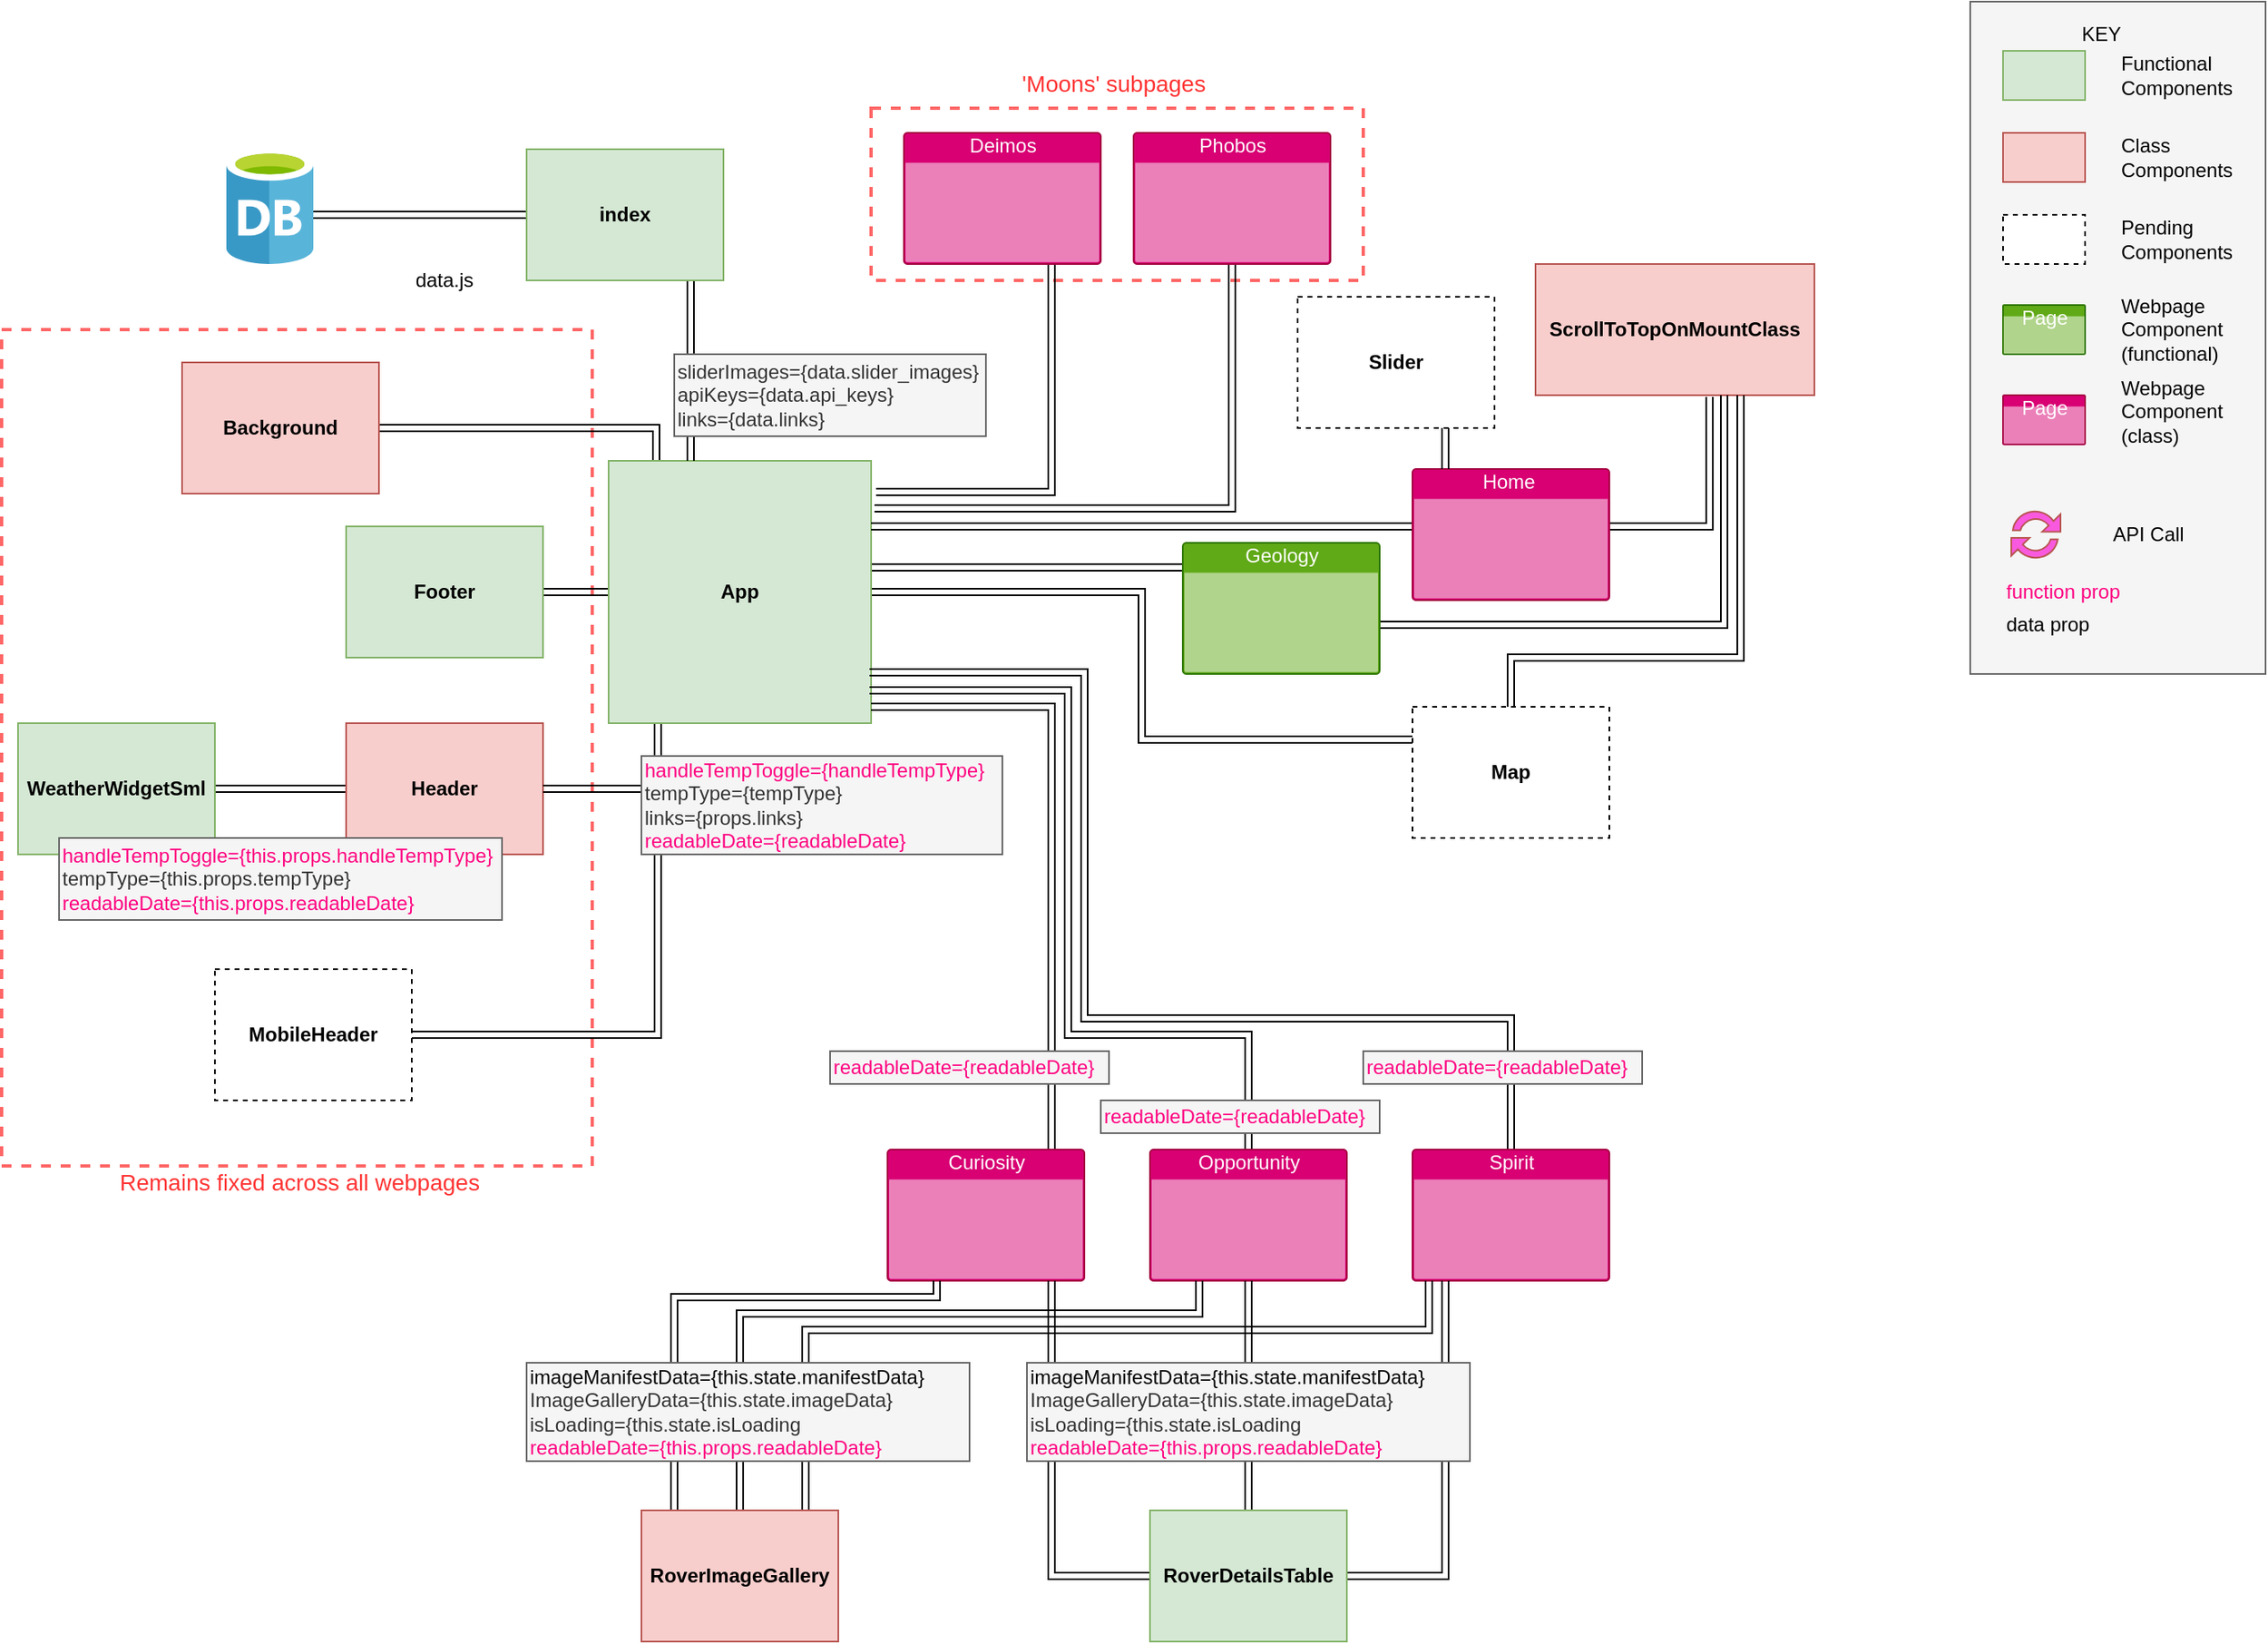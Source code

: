 <mxfile version="12.1.9" type="github" pages="1">
  <diagram id="6N9Lc9pMWOgSixIRD2WJ" name="Page-1">
    <mxGraphModel dx="1426" dy="794" grid="1" gridSize="10" guides="1" tooltips="1" connect="1" arrows="1" fold="1" page="1" pageScale="1" pageWidth="1654" pageHeight="1169" math="0" shadow="0">
      <root>
        <mxCell id="0"/>
        <mxCell id="1" parent="0"/>
        <mxCell id="VP3WnVtuw5z_MA5Xlhoa-96" value="" style="rounded=0;whiteSpace=wrap;html=1;fillColor=none;align=left;dashed=1;strokeColor=#FF6666;strokeWidth=2;" vertex="1" parent="1">
          <mxGeometry x="220" y="240" width="360" height="510" as="geometry"/>
        </mxCell>
        <mxCell id="VP3WnVtuw5z_MA5Xlhoa-98" value="" style="rounded=0;whiteSpace=wrap;html=1;fillColor=none;align=left;dashed=1;strokeColor=#FF6666;strokeWidth=2;" vertex="1" parent="1">
          <mxGeometry x="750" y="105" width="300" height="105" as="geometry"/>
        </mxCell>
        <mxCell id="VP3WnVtuw5z_MA5Xlhoa-38" value="" style="edgeStyle=orthogonalEdgeStyle;rounded=0;orthogonalLoop=1;jettySize=auto;html=1;entryX=1;entryY=0.5;entryDx=0;entryDy=0;shape=link;" edge="1" parent="1" source="VP3WnVtuw5z_MA5Xlhoa-14" target="VP3WnVtuw5z_MA5Xlhoa-53">
          <mxGeometry relative="1" as="geometry">
            <mxPoint x="670" y="560" as="targetPoint"/>
            <Array as="points">
              <mxPoint x="620" y="670"/>
            </Array>
          </mxGeometry>
        </mxCell>
        <mxCell id="VP3WnVtuw5z_MA5Xlhoa-42" value="" style="edgeStyle=orthogonalEdgeStyle;rounded=0;orthogonalLoop=1;jettySize=auto;html=1;entryX=1;entryY=0.5;entryDx=0;entryDy=0;shape=link;width=4;" edge="1" parent="1" source="VP3WnVtuw5z_MA5Xlhoa-14" target="VP3WnVtuw5z_MA5Xlhoa-15">
          <mxGeometry relative="1" as="geometry">
            <mxPoint x="830" y="400" as="targetPoint"/>
            <Array as="points">
              <mxPoint x="619" y="300"/>
            </Array>
          </mxGeometry>
        </mxCell>
        <mxCell id="VP3WnVtuw5z_MA5Xlhoa-60" value="" style="edgeStyle=orthogonalEdgeStyle;rounded=0;orthogonalLoop=1;jettySize=auto;html=1;strokeColor=#000000;fontColor=#3333FF;shape=link;" edge="1" parent="1" source="VP3WnVtuw5z_MA5Xlhoa-14" target="VP3WnVtuw5z_MA5Xlhoa-16">
          <mxGeometry relative="1" as="geometry"/>
        </mxCell>
        <mxCell id="VP3WnVtuw5z_MA5Xlhoa-70" value="" style="edgeStyle=orthogonalEdgeStyle;rounded=0;orthogonalLoop=1;jettySize=auto;html=1;strokeColor=#000000;fontColor=#3333FF;shape=link;" edge="1" parent="1" target="VP3WnVtuw5z_MA5Xlhoa-68">
          <mxGeometry relative="1" as="geometry">
            <mxPoint x="750" y="385" as="sourcePoint"/>
            <mxPoint x="830" y="385" as="targetPoint"/>
            <Array as="points">
              <mxPoint x="900" y="385"/>
              <mxPoint x="900" y="385"/>
            </Array>
          </mxGeometry>
        </mxCell>
        <mxCell id="VP3WnVtuw5z_MA5Xlhoa-75" value="" style="edgeStyle=orthogonalEdgeStyle;rounded=0;orthogonalLoop=1;jettySize=auto;html=1;strokeColor=#000000;fontColor=#3333FF;entryX=0;entryY=0.25;entryDx=0;entryDy=0;shape=link;" edge="1" parent="1" source="VP3WnVtuw5z_MA5Xlhoa-14" target="VP3WnVtuw5z_MA5Xlhoa-73">
          <mxGeometry relative="1" as="geometry">
            <mxPoint x="830" y="400" as="targetPoint"/>
          </mxGeometry>
        </mxCell>
        <mxCell id="VP3WnVtuw5z_MA5Xlhoa-14" value="&lt;span&gt;App&lt;/span&gt;" style="whiteSpace=wrap;html=1;aspect=fixed;strokeColor=#82b366;fillColor=#d5e8d4;align=center;fontStyle=1" vertex="1" parent="1">
          <mxGeometry x="590" y="320" width="160" height="160" as="geometry"/>
        </mxCell>
        <mxCell id="VP3WnVtuw5z_MA5Xlhoa-15" value="Background&lt;span style=&quot;font-family: &amp;#34;helvetica&amp;#34; , &amp;#34;arial&amp;#34; , sans-serif ; font-size: 0px ; white-space: nowrap&quot;&gt;%3CmxGraphModel%3E%3Croot%3E%3CmxCell%20id%3D%220%22%2F%3E%3CmxCell%20id%3D%221%22%20parent%3D%220%22%2F%3E%3CmxCell%20id%3D%222%22%20value%3D%22Functional%20Components%22%20style%3D%22text%3Bhtml%3D1%3BstrokeColor%3Dnone%3BfillColor%3Dnone%3Balign%3Dleft%3BverticalAlign%3Dmiddle%3BwhiteSpace%3Dwrap%3Brounded%3D0%3Bdashed%3D1%3B%22%20vertex%3D%221%22%20parent%3D%221%22%3E%3CmxGeometry%20x%3D%221530%22%20y%3D%22225%22%20width%3D%2270%22%20height%3D%2220%22%20as%3D%22geometry%22%2F%3E%3C%2FmxCell%3E%3C%2Froot%3E%3C%2FmxGraphModel%3E&lt;/span&gt;" style="rounded=0;whiteSpace=wrap;html=1;strokeColor=#b85450;fillColor=#f8cecc;align=center;fontStyle=1" vertex="1" parent="1">
          <mxGeometry x="330" y="260" width="120" height="80" as="geometry"/>
        </mxCell>
        <mxCell id="VP3WnVtuw5z_MA5Xlhoa-16" value="Footer" style="rounded=0;whiteSpace=wrap;html=1;strokeColor=#82b366;fillColor=#d5e8d4;align=center;fontStyle=1" vertex="1" parent="1">
          <mxGeometry x="430" y="360" width="120" height="80" as="geometry"/>
        </mxCell>
        <mxCell id="VP3WnVtuw5z_MA5Xlhoa-39" value="" style="edgeStyle=orthogonalEdgeStyle;rounded=0;orthogonalLoop=1;jettySize=auto;html=1;shape=link;" edge="1" parent="1" source="VP3WnVtuw5z_MA5Xlhoa-17" target="VP3WnVtuw5z_MA5Xlhoa-18">
          <mxGeometry relative="1" as="geometry"/>
        </mxCell>
        <mxCell id="VP3WnVtuw5z_MA5Xlhoa-17" value="Header" style="rounded=0;whiteSpace=wrap;html=1;strokeColor=#b85450;fillColor=#f8cecc;align=center;fontStyle=1" vertex="1" parent="1">
          <mxGeometry x="430" y="480" width="120" height="80" as="geometry"/>
        </mxCell>
        <mxCell id="VP3WnVtuw5z_MA5Xlhoa-18" value="WeatherWidgetSml" style="rounded=0;whiteSpace=wrap;html=1;strokeColor=#82b366;fillColor=#d5e8d4;align=center;fontStyle=1" vertex="1" parent="1">
          <mxGeometry x="230" y="480" width="120" height="80" as="geometry"/>
        </mxCell>
        <mxCell id="VP3WnVtuw5z_MA5Xlhoa-26" value="" style="aspect=fixed;html=1;points=[];align=center;image;fontSize=12;image=img/lib/mscae/Database_General.svg;strokeColor=#D642B8;fillColor=#F859DE;" vertex="1" parent="1">
          <mxGeometry x="357" y="130" width="53" height="70" as="geometry"/>
        </mxCell>
        <mxCell id="VP3WnVtuw5z_MA5Xlhoa-32" value="" style="edgeStyle=orthogonalEdgeStyle;rounded=0;orthogonalLoop=1;jettySize=auto;html=1;shape=link;entryX=0.25;entryY=0;entryDx=0;entryDy=0;" edge="1" parent="1">
          <mxGeometry relative="1" as="geometry">
            <mxPoint x="640" y="210" as="sourcePoint"/>
            <mxPoint x="640" y="320" as="targetPoint"/>
            <Array as="points">
              <mxPoint x="640" y="240"/>
              <mxPoint x="640" y="240"/>
            </Array>
          </mxGeometry>
        </mxCell>
        <mxCell id="VP3WnVtuw5z_MA5Xlhoa-129" value="" style="edgeStyle=orthogonalEdgeStyle;shape=link;rounded=0;orthogonalLoop=1;jettySize=auto;html=1;strokeColor=#000000;fontSize=14;fontColor=#FF3333;" edge="1" parent="1" source="VP3WnVtuw5z_MA5Xlhoa-28">
          <mxGeometry relative="1" as="geometry">
            <mxPoint x="410" y="170" as="targetPoint"/>
          </mxGeometry>
        </mxCell>
        <mxCell id="VP3WnVtuw5z_MA5Xlhoa-28" value="index" style="rounded=0;whiteSpace=wrap;html=1;strokeColor=#82b366;fillColor=#d5e8d4;align=center;fontStyle=1" vertex="1" parent="1">
          <mxGeometry x="540" y="130" width="120" height="80" as="geometry"/>
        </mxCell>
        <mxCell id="VP3WnVtuw5z_MA5Xlhoa-33" value="data.js" style="text;html=1;strokeColor=none;fillColor=none;align=center;verticalAlign=middle;whiteSpace=wrap;rounded=0;" vertex="1" parent="1">
          <mxGeometry x="460" y="200" width="60" height="20" as="geometry"/>
        </mxCell>
        <mxCell id="VP3WnVtuw5z_MA5Xlhoa-36" value="sliderImages={data.slider_images}&lt;br&gt;apiKeys={data.api_keys}&lt;br&gt;links={data.links}" style="text;html=1;strokeColor=#666666;fillColor=#f5f5f5;align=left;verticalAlign=middle;whiteSpace=wrap;rounded=0;fontColor=#333333;" vertex="1" parent="1">
          <mxGeometry x="630" y="255" width="190" height="50" as="geometry"/>
        </mxCell>
        <mxCell id="VP3WnVtuw5z_MA5Xlhoa-47" value="&lt;font color=&quot;#ff0080&quot;&gt;handleTempToggle={this.props.handleTempType}&lt;/font&gt;&lt;br&gt;tempType={this.props.tempType}&lt;br&gt;&lt;font color=&quot;#ff0080&quot;&gt;readableDate={this.props.readableDate}&lt;/font&gt;" style="text;html=1;strokeColor=#666666;fillColor=#f5f5f5;align=left;verticalAlign=middle;whiteSpace=wrap;rounded=0;fontColor=#333333;" vertex="1" parent="1">
          <mxGeometry x="255" y="550" width="270" height="50" as="geometry"/>
        </mxCell>
        <mxCell id="VP3WnVtuw5z_MA5Xlhoa-53" value="&lt;b&gt;MobileHeader&lt;/b&gt;" style="rounded=0;whiteSpace=wrap;html=1;dashed=1;" vertex="1" parent="1">
          <mxGeometry x="350" y="630" width="120" height="80" as="geometry"/>
        </mxCell>
        <mxCell id="VP3WnVtuw5z_MA5Xlhoa-58" value="" style="endArrow=classic;html=1;strokeColor=#000000;fontColor=#3333FF;entryX=1;entryY=0.5;entryDx=0;entryDy=0;shape=link;" edge="1" parent="1" target="VP3WnVtuw5z_MA5Xlhoa-17">
          <mxGeometry width="50" height="50" relative="1" as="geometry">
            <mxPoint x="620" y="520" as="sourcePoint"/>
            <mxPoint x="280" y="670" as="targetPoint"/>
          </mxGeometry>
        </mxCell>
        <mxCell id="VP3WnVtuw5z_MA5Xlhoa-59" value="ScrollToTopOnMountClass" style="rounded=0;whiteSpace=wrap;html=1;strokeColor=#b85450;fillColor=#f8cecc;align=center;fontStyle=1" vertex="1" parent="1">
          <mxGeometry x="1155" y="200" width="170" height="80" as="geometry"/>
        </mxCell>
        <mxCell id="VP3WnVtuw5z_MA5Xlhoa-62" value="" style="edgeStyle=orthogonalEdgeStyle;rounded=0;orthogonalLoop=1;jettySize=auto;html=1;strokeColor=#000000;fontColor=#3333FF;entryX=0.624;entryY=1.013;entryDx=0;entryDy=0;entryPerimeter=0;shape=link;" edge="1" parent="1" source="VP3WnVtuw5z_MA5Xlhoa-61" target="VP3WnVtuw5z_MA5Xlhoa-59">
          <mxGeometry relative="1" as="geometry">
            <mxPoint x="1140" y="323" as="targetPoint"/>
            <Array as="points">
              <mxPoint x="1261" y="360"/>
            </Array>
          </mxGeometry>
        </mxCell>
        <mxCell id="VP3WnVtuw5z_MA5Xlhoa-78" value="" style="edgeStyle=orthogonalEdgeStyle;shape=link;rounded=0;orthogonalLoop=1;jettySize=auto;html=1;strokeColor=#000000;fontColor=#3333FF;" edge="1" parent="1" source="VP3WnVtuw5z_MA5Xlhoa-61">
          <mxGeometry relative="1" as="geometry">
            <mxPoint x="750" y="360" as="targetPoint"/>
            <Array as="points">
              <mxPoint x="750" y="360"/>
            </Array>
          </mxGeometry>
        </mxCell>
        <mxCell id="VP3WnVtuw5z_MA5Xlhoa-61" value="Home&amp;nbsp;" style="html=1;strokeColor=#A50040;fillColor=#d80073;labelPosition=center;verticalLabelPosition=middle;verticalAlign=top;align=center;fontSize=12;outlineConnect=0;spacingTop=-6;shape=mxgraph.sitemap.page;fontColor=#ffffff;" vertex="1" parent="1">
          <mxGeometry x="1080" y="325" width="120" height="80" as="geometry"/>
        </mxCell>
        <mxCell id="VP3WnVtuw5z_MA5Xlhoa-76" value="" style="edgeStyle=orthogonalEdgeStyle;rounded=0;orthogonalLoop=1;jettySize=auto;html=1;strokeColor=#000000;fontColor=#3333FF;shape=link;" edge="1" parent="1" source="VP3WnVtuw5z_MA5Xlhoa-68" target="VP3WnVtuw5z_MA5Xlhoa-59">
          <mxGeometry relative="1" as="geometry">
            <mxPoint x="1200" y="270" as="targetPoint"/>
            <Array as="points">
              <mxPoint x="1270" y="420"/>
            </Array>
          </mxGeometry>
        </mxCell>
        <mxCell id="VP3WnVtuw5z_MA5Xlhoa-68" value="Geology" style="html=1;strokeColor=#2D7600;fillColor=#60a917;labelPosition=center;verticalLabelPosition=middle;verticalAlign=top;align=center;fontSize=12;outlineConnect=0;spacingTop=-6;shape=mxgraph.sitemap.page;fontColor=#ffffff;" vertex="1" parent="1">
          <mxGeometry x="940" y="370" width="120" height="80" as="geometry"/>
        </mxCell>
        <mxCell id="VP3WnVtuw5z_MA5Xlhoa-82" value="" style="edgeStyle=orthogonalEdgeStyle;shape=link;rounded=0;orthogonalLoop=1;jettySize=auto;html=1;strokeColor=#000000;fontColor=#3333FF;" edge="1" parent="1" source="VP3WnVtuw5z_MA5Xlhoa-73" target="VP3WnVtuw5z_MA5Xlhoa-59">
          <mxGeometry relative="1" as="geometry">
            <mxPoint x="1280" y="470" as="targetPoint"/>
            <Array as="points">
              <mxPoint x="1140" y="440"/>
              <mxPoint x="1280" y="440"/>
            </Array>
          </mxGeometry>
        </mxCell>
        <mxCell id="VP3WnVtuw5z_MA5Xlhoa-73" value="&lt;b&gt;Map&lt;/b&gt;" style="rounded=0;whiteSpace=wrap;html=1;dashed=1;" vertex="1" parent="1">
          <mxGeometry x="1080" y="470" width="120" height="80" as="geometry"/>
        </mxCell>
        <mxCell id="VP3WnVtuw5z_MA5Xlhoa-83" value="" style="group;fillColor=#60a917;strokeColor=#2D7600;fontColor=#ffffff;" vertex="1" connectable="0" parent="1">
          <mxGeometry x="1420" y="40" width="180" height="410" as="geometry"/>
        </mxCell>
        <mxCell id="VP3WnVtuw5z_MA5Xlhoa-1" value="" style="rounded=0;whiteSpace=wrap;html=1;fillColor=#f5f5f5;strokeColor=#666666;fontColor=#333333;" vertex="1" parent="VP3WnVtuw5z_MA5Xlhoa-83">
          <mxGeometry width="180" height="410" as="geometry"/>
        </mxCell>
        <mxCell id="VP3WnVtuw5z_MA5Xlhoa-2" value="" style="rounded=0;whiteSpace=wrap;html=1;fillColor=#d5e8d4;strokeColor=#82b366;" vertex="1" parent="VP3WnVtuw5z_MA5Xlhoa-83">
          <mxGeometry x="20" y="30" width="50" height="30" as="geometry"/>
        </mxCell>
        <mxCell id="VP3WnVtuw5z_MA5Xlhoa-3" value="" style="rounded=0;whiteSpace=wrap;html=1;fillColor=#f8cecc;strokeColor=#b85450;" vertex="1" parent="VP3WnVtuw5z_MA5Xlhoa-83">
          <mxGeometry x="20" y="80" width="50" height="30" as="geometry"/>
        </mxCell>
        <mxCell id="VP3WnVtuw5z_MA5Xlhoa-4" value="" style="rounded=0;whiteSpace=wrap;html=1;dashed=1;" vertex="1" parent="VP3WnVtuw5z_MA5Xlhoa-83">
          <mxGeometry x="20" y="130" width="50" height="30" as="geometry"/>
        </mxCell>
        <mxCell id="VP3WnVtuw5z_MA5Xlhoa-5" value="Page" style="html=1;labelPosition=center;verticalLabelPosition=middle;verticalAlign=top;align=center;fontSize=12;outlineConnect=0;spacingTop=-6;shape=mxgraph.sitemap.page;fillColor=#60a917;strokeColor=#2D7600;fontColor=#ffffff;" vertex="1" parent="VP3WnVtuw5z_MA5Xlhoa-83">
          <mxGeometry x="20" y="185" width="50" height="30" as="geometry"/>
        </mxCell>
        <mxCell id="VP3WnVtuw5z_MA5Xlhoa-6" value="" style="pointerEvents=1;shadow=0;dashed=0;html=1;strokeColor=#b85450;labelPosition=center;verticalLabelPosition=bottom;verticalAlign=top;align=center;fillColor=#F859DE;shape=mxgraph.mscae.intune.update" vertex="1" parent="VP3WnVtuw5z_MA5Xlhoa-83">
          <mxGeometry x="25" y="310" width="30" height="30" as="geometry"/>
        </mxCell>
        <mxCell id="VP3WnVtuw5z_MA5Xlhoa-7" value="KEY" style="text;html=1;strokeColor=none;fillColor=none;align=center;verticalAlign=middle;whiteSpace=wrap;rounded=0;dashed=1;" vertex="1" parent="VP3WnVtuw5z_MA5Xlhoa-83">
          <mxGeometry x="60" y="10" width="40" height="20" as="geometry"/>
        </mxCell>
        <mxCell id="VP3WnVtuw5z_MA5Xlhoa-8" value="Functional Components" style="text;html=1;strokeColor=none;fillColor=none;align=left;verticalAlign=middle;whiteSpace=wrap;rounded=0;dashed=1;" vertex="1" parent="VP3WnVtuw5z_MA5Xlhoa-83">
          <mxGeometry x="90" y="35" width="70" height="20" as="geometry"/>
        </mxCell>
        <mxCell id="VP3WnVtuw5z_MA5Xlhoa-9" value="Class Components" style="text;html=1;strokeColor=none;fillColor=none;align=left;verticalAlign=middle;whiteSpace=wrap;rounded=0;dashed=1;" vertex="1" parent="VP3WnVtuw5z_MA5Xlhoa-83">
          <mxGeometry x="90" y="85" width="70" height="20" as="geometry"/>
        </mxCell>
        <mxCell id="VP3WnVtuw5z_MA5Xlhoa-10" value="Pending Components" style="text;html=1;strokeColor=none;fillColor=none;align=left;verticalAlign=middle;whiteSpace=wrap;rounded=0;dashed=1;" vertex="1" parent="VP3WnVtuw5z_MA5Xlhoa-83">
          <mxGeometry x="90" y="135" width="70" height="20" as="geometry"/>
        </mxCell>
        <mxCell id="VP3WnVtuw5z_MA5Xlhoa-11" value="Webpage Component (functional)" style="text;html=1;strokeColor=none;fillColor=none;align=left;verticalAlign=middle;whiteSpace=wrap;rounded=0;dashed=1;" vertex="1" parent="VP3WnVtuw5z_MA5Xlhoa-83">
          <mxGeometry x="90" y="190" width="70" height="20" as="geometry"/>
        </mxCell>
        <mxCell id="VP3WnVtuw5z_MA5Xlhoa-12" value="API Call" style="text;html=1;strokeColor=none;fillColor=none;align=left;verticalAlign=middle;whiteSpace=wrap;rounded=0;dashed=1;" vertex="1" parent="VP3WnVtuw5z_MA5Xlhoa-83">
          <mxGeometry x="85" y="315" width="70" height="20" as="geometry"/>
        </mxCell>
        <mxCell id="VP3WnVtuw5z_MA5Xlhoa-45" value="function prop" style="text;html=1;strokeColor=none;fillColor=none;align=left;verticalAlign=middle;whiteSpace=wrap;rounded=0;fontColor=#FF0080;" vertex="1" parent="VP3WnVtuw5z_MA5Xlhoa-83">
          <mxGeometry x="20" y="350" width="110" height="20" as="geometry"/>
        </mxCell>
        <mxCell id="VP3WnVtuw5z_MA5Xlhoa-46" value="data prop" style="text;html=1;strokeColor=none;fillColor=none;align=left;verticalAlign=middle;whiteSpace=wrap;rounded=0;fontColor=#000000;" vertex="1" parent="VP3WnVtuw5z_MA5Xlhoa-83">
          <mxGeometry x="20" y="370" width="110" height="20" as="geometry"/>
        </mxCell>
        <mxCell id="VP3WnVtuw5z_MA5Xlhoa-71" value="Page" style="html=1;labelPosition=center;verticalLabelPosition=middle;verticalAlign=top;align=center;fontSize=12;outlineConnect=0;spacingTop=-6;shape=mxgraph.sitemap.page;fillColor=#d80073;strokeColor=#A50040;fontColor=#ffffff;" vertex="1" parent="VP3WnVtuw5z_MA5Xlhoa-83">
          <mxGeometry x="20" y="240" width="50" height="30" as="geometry"/>
        </mxCell>
        <mxCell id="VP3WnVtuw5z_MA5Xlhoa-72" value="Webpage Component (class)" style="text;html=1;strokeColor=none;fillColor=none;align=left;verticalAlign=middle;whiteSpace=wrap;rounded=0;dashed=1;" vertex="1" parent="VP3WnVtuw5z_MA5Xlhoa-83">
          <mxGeometry x="90" y="240" width="70" height="20" as="geometry"/>
        </mxCell>
        <mxCell id="VP3WnVtuw5z_MA5Xlhoa-89" value="" style="edgeStyle=orthogonalEdgeStyle;shape=link;rounded=0;orthogonalLoop=1;jettySize=auto;html=1;strokeColor=#000000;fontColor=#3333FF;entryX=1.013;entryY=0.181;entryDx=0;entryDy=0;entryPerimeter=0;" edge="1" parent="1" source="VP3WnVtuw5z_MA5Xlhoa-85" target="VP3WnVtuw5z_MA5Xlhoa-14">
          <mxGeometry relative="1" as="geometry">
            <mxPoint x="970" y="280" as="targetPoint"/>
            <Array as="points">
              <mxPoint x="970" y="349"/>
            </Array>
          </mxGeometry>
        </mxCell>
        <mxCell id="VP3WnVtuw5z_MA5Xlhoa-85" value="Phobos" style="html=1;strokeColor=#A50040;fillColor=#d80073;labelPosition=center;verticalLabelPosition=middle;verticalAlign=top;align=center;fontSize=12;outlineConnect=0;spacingTop=-6;shape=mxgraph.sitemap.page;fontColor=#ffffff;" vertex="1" parent="1">
          <mxGeometry x="910" y="120" width="120" height="80" as="geometry"/>
        </mxCell>
        <mxCell id="VP3WnVtuw5z_MA5Xlhoa-92" value="" style="edgeStyle=orthogonalEdgeStyle;shape=link;rounded=0;orthogonalLoop=1;jettySize=auto;html=1;strokeColor=#000000;fontColor=#3333FF;entryX=1.019;entryY=0.119;entryDx=0;entryDy=0;entryPerimeter=0;" edge="1" parent="1" source="VP3WnVtuw5z_MA5Xlhoa-86" target="VP3WnVtuw5z_MA5Xlhoa-14">
          <mxGeometry relative="1" as="geometry">
            <mxPoint x="820" y="40" as="targetPoint"/>
            <Array as="points">
              <mxPoint x="860" y="339"/>
            </Array>
          </mxGeometry>
        </mxCell>
        <mxCell id="VP3WnVtuw5z_MA5Xlhoa-86" value="Deimos" style="html=1;strokeColor=#A50040;fillColor=#d80073;labelPosition=center;verticalLabelPosition=middle;verticalAlign=top;align=center;fontSize=12;outlineConnect=0;spacingTop=-6;shape=mxgraph.sitemap.page;fontColor=#ffffff;" vertex="1" parent="1">
          <mxGeometry x="770" y="120" width="120" height="80" as="geometry"/>
        </mxCell>
        <mxCell id="VP3WnVtuw5z_MA5Xlhoa-63" value="&lt;b&gt;Slider&lt;/b&gt;" style="rounded=0;whiteSpace=wrap;html=1;dashed=1;" vertex="1" parent="1">
          <mxGeometry x="1010" y="220" width="120" height="80" as="geometry"/>
        </mxCell>
        <mxCell id="VP3WnVtuw5z_MA5Xlhoa-87" value="" style="edgeStyle=orthogonalEdgeStyle;rounded=0;orthogonalLoop=1;jettySize=auto;html=1;strokeColor=#000000;fontColor=#3333FF;shape=link;" edge="1" parent="1" source="VP3WnVtuw5z_MA5Xlhoa-61" target="VP3WnVtuw5z_MA5Xlhoa-63">
          <mxGeometry relative="1" as="geometry">
            <mxPoint x="1100" y="325" as="sourcePoint"/>
            <mxPoint x="983" y="310" as="targetPoint"/>
            <Array as="points">
              <mxPoint x="1100" y="310"/>
              <mxPoint x="1100" y="310"/>
            </Array>
          </mxGeometry>
        </mxCell>
        <mxCell id="VP3WnVtuw5z_MA5Xlhoa-43" value="&lt;font color=&quot;#ff0080&quot;&gt;handleTempToggle={handleTempType}&lt;/font&gt;&lt;br&gt;tempType={tempType}&lt;br&gt;links={props.links}&lt;br&gt;&lt;font color=&quot;#ff0080&quot;&gt;readableDate={readableDate}&lt;/font&gt;" style="text;html=1;strokeColor=#666666;fillColor=#f5f5f5;align=left;verticalAlign=middle;whiteSpace=wrap;rounded=0;fontColor=#333333;" vertex="1" parent="1">
          <mxGeometry x="610" y="500" width="220" height="60" as="geometry"/>
        </mxCell>
        <mxCell id="VP3WnVtuw5z_MA5Xlhoa-97" value="Remains fixed across all webpages" style="text;html=1;strokeColor=none;fillColor=none;align=left;verticalAlign=middle;whiteSpace=wrap;rounded=0;dashed=1;fontColor=#FF3333;fontSize=14;" vertex="1" parent="1">
          <mxGeometry x="290" y="750" width="230" height="20" as="geometry"/>
        </mxCell>
        <mxCell id="VP3WnVtuw5z_MA5Xlhoa-99" value="&#39;Moons&#39; subpages" style="text;html=1;strokeColor=none;fillColor=none;align=left;verticalAlign=middle;whiteSpace=wrap;rounded=0;dashed=1;fontColor=#FF3333;fontSize=14;" vertex="1" parent="1">
          <mxGeometry x="840" y="80" width="130" height="20" as="geometry"/>
        </mxCell>
        <mxCell id="VP3WnVtuw5z_MA5Xlhoa-107" value="" style="edgeStyle=orthogonalEdgeStyle;shape=link;rounded=0;orthogonalLoop=1;jettySize=auto;html=1;strokeColor=#000000;fontSize=14;fontColor=#FF3333;" edge="1" parent="1" source="VP3WnVtuw5z_MA5Xlhoa-100">
          <mxGeometry relative="1" as="geometry">
            <mxPoint x="750" y="470" as="targetPoint"/>
            <Array as="points">
              <mxPoint x="860" y="470"/>
              <mxPoint x="754" y="470"/>
            </Array>
          </mxGeometry>
        </mxCell>
        <mxCell id="VP3WnVtuw5z_MA5Xlhoa-100" value="Curiosity" style="html=1;strokeColor=#A50040;fillColor=#d80073;labelPosition=center;verticalLabelPosition=middle;verticalAlign=top;align=center;fontSize=12;outlineConnect=0;spacingTop=-6;shape=mxgraph.sitemap.page;fontColor=#ffffff;" vertex="1" parent="1">
          <mxGeometry x="760" y="740" width="120" height="80" as="geometry"/>
        </mxCell>
        <mxCell id="VP3WnVtuw5z_MA5Xlhoa-109" value="" style="edgeStyle=orthogonalEdgeStyle;shape=link;rounded=0;orthogonalLoop=1;jettySize=auto;html=1;strokeColor=#000000;fontSize=14;fontColor=#FF3333;entryX=0.994;entryY=0.875;entryDx=0;entryDy=0;entryPerimeter=0;exitX=0.5;exitY=0;exitDx=0;exitDy=0;exitPerimeter=0;" edge="1" parent="1" source="VP3WnVtuw5z_MA5Xlhoa-101" target="VP3WnVtuw5z_MA5Xlhoa-14">
          <mxGeometry relative="1" as="geometry">
            <mxPoint x="980" y="660" as="targetPoint"/>
            <Array as="points">
              <mxPoint x="980" y="670"/>
              <mxPoint x="870" y="670"/>
              <mxPoint x="870" y="460"/>
            </Array>
          </mxGeometry>
        </mxCell>
        <mxCell id="VP3WnVtuw5z_MA5Xlhoa-101" value="Opportunity" style="html=1;strokeColor=#A50040;fillColor=#d80073;labelPosition=center;verticalLabelPosition=middle;verticalAlign=top;align=center;fontSize=12;outlineConnect=0;spacingTop=-6;shape=mxgraph.sitemap.page;fontColor=#ffffff;" vertex="1" parent="1">
          <mxGeometry x="920" y="740" width="120" height="80" as="geometry"/>
        </mxCell>
        <mxCell id="VP3WnVtuw5z_MA5Xlhoa-111" value="" style="edgeStyle=orthogonalEdgeStyle;shape=link;rounded=0;orthogonalLoop=1;jettySize=auto;html=1;strokeColor=#000000;fontSize=14;fontColor=#FF3333;entryX=0.994;entryY=0.806;entryDx=0;entryDy=0;entryPerimeter=0;" edge="1" parent="1" source="VP3WnVtuw5z_MA5Xlhoa-102" target="VP3WnVtuw5z_MA5Xlhoa-14">
          <mxGeometry relative="1" as="geometry">
            <mxPoint x="1140" y="660" as="targetPoint"/>
            <Array as="points">
              <mxPoint x="1140" y="660"/>
              <mxPoint x="880" y="660"/>
              <mxPoint x="880" y="449"/>
            </Array>
          </mxGeometry>
        </mxCell>
        <mxCell id="VP3WnVtuw5z_MA5Xlhoa-102" value="Spirit" style="html=1;strokeColor=#A50040;fillColor=#d80073;labelPosition=center;verticalLabelPosition=middle;verticalAlign=top;align=center;fontSize=12;outlineConnect=0;spacingTop=-6;shape=mxgraph.sitemap.page;fontColor=#ffffff;" vertex="1" parent="1">
          <mxGeometry x="1080" y="740" width="120" height="80" as="geometry"/>
        </mxCell>
        <mxCell id="VP3WnVtuw5z_MA5Xlhoa-103" value="&lt;font color=&quot;#ff0080&quot;&gt;readableDate={readableDate}&lt;/font&gt;" style="text;html=1;strokeColor=#666666;fillColor=#f5f5f5;align=left;verticalAlign=middle;whiteSpace=wrap;rounded=0;fontColor=#333333;" vertex="1" parent="1">
          <mxGeometry x="725" y="680" width="170" height="20" as="geometry"/>
        </mxCell>
        <mxCell id="VP3WnVtuw5z_MA5Xlhoa-104" value="&lt;font color=&quot;#ff0080&quot;&gt;readableDate={readableDate}&lt;/font&gt;" style="text;html=1;strokeColor=#666666;fillColor=#f5f5f5;align=left;verticalAlign=middle;whiteSpace=wrap;rounded=0;fontColor=#333333;" vertex="1" parent="1">
          <mxGeometry x="890" y="710" width="170" height="20" as="geometry"/>
        </mxCell>
        <mxCell id="VP3WnVtuw5z_MA5Xlhoa-105" value="&lt;font color=&quot;#ff0080&quot;&gt;readableDate={readableDate}&lt;/font&gt;" style="text;html=1;strokeColor=#666666;fillColor=#f5f5f5;align=left;verticalAlign=middle;whiteSpace=wrap;rounded=0;fontColor=#333333;" vertex="1" parent="1">
          <mxGeometry x="1050" y="680" width="170" height="20" as="geometry"/>
        </mxCell>
        <mxCell id="VP3WnVtuw5z_MA5Xlhoa-116" value="" style="edgeStyle=orthogonalEdgeStyle;shape=link;rounded=0;orthogonalLoop=1;jettySize=auto;html=1;strokeColor=#000000;fontSize=14;fontColor=#FF3333;entryX=0.25;entryY=1;entryDx=0;entryDy=0;entryPerimeter=0;" edge="1" parent="1" source="VP3WnVtuw5z_MA5Xlhoa-112" target="VP3WnVtuw5z_MA5Xlhoa-100">
          <mxGeometry relative="1" as="geometry">
            <mxPoint x="530" y="980" as="targetPoint"/>
            <Array as="points">
              <mxPoint x="630" y="830"/>
              <mxPoint x="790" y="830"/>
            </Array>
          </mxGeometry>
        </mxCell>
        <mxCell id="VP3WnVtuw5z_MA5Xlhoa-118" value="" style="edgeStyle=orthogonalEdgeStyle;shape=link;rounded=0;orthogonalLoop=1;jettySize=auto;html=1;strokeColor=#000000;fontSize=14;fontColor=#FF3333;entryX=0.25;entryY=1;entryDx=0;entryDy=0;entryPerimeter=0;" edge="1" parent="1" source="VP3WnVtuw5z_MA5Xlhoa-112" target="VP3WnVtuw5z_MA5Xlhoa-101">
          <mxGeometry relative="1" as="geometry">
            <mxPoint x="810" y="980" as="targetPoint"/>
            <Array as="points">
              <mxPoint x="670" y="840"/>
              <mxPoint x="950" y="840"/>
            </Array>
          </mxGeometry>
        </mxCell>
        <mxCell id="VP3WnVtuw5z_MA5Xlhoa-120" value="" style="edgeStyle=orthogonalEdgeStyle;shape=link;rounded=0;orthogonalLoop=1;jettySize=auto;html=1;strokeColor=#000000;fontSize=14;fontColor=#FF3333;" edge="1" parent="1" source="VP3WnVtuw5z_MA5Xlhoa-112">
          <mxGeometry relative="1" as="geometry">
            <mxPoint x="1090" y="820" as="targetPoint"/>
            <Array as="points">
              <mxPoint x="710" y="850"/>
              <mxPoint x="1090" y="850"/>
              <mxPoint x="1090" y="820"/>
            </Array>
          </mxGeometry>
        </mxCell>
        <mxCell id="VP3WnVtuw5z_MA5Xlhoa-112" value="RoverImageGallery" style="rounded=0;whiteSpace=wrap;html=1;strokeColor=#b85450;fillColor=#f8cecc;align=center;fontStyle=1" vertex="1" parent="1">
          <mxGeometry x="610" y="960" width="120" height="80" as="geometry"/>
        </mxCell>
        <mxCell id="VP3WnVtuw5z_MA5Xlhoa-123" value="" style="edgeStyle=orthogonalEdgeStyle;shape=link;rounded=0;orthogonalLoop=1;jettySize=auto;html=1;strokeColor=#000000;fontSize=14;fontColor=#FF3333;" edge="1" parent="1" source="VP3WnVtuw5z_MA5Xlhoa-113" target="VP3WnVtuw5z_MA5Xlhoa-100">
          <mxGeometry relative="1" as="geometry">
            <mxPoint x="810" y="1090" as="targetPoint"/>
            <Array as="points">
              <mxPoint x="860" y="1000"/>
            </Array>
          </mxGeometry>
        </mxCell>
        <mxCell id="VP3WnVtuw5z_MA5Xlhoa-125" value="" style="edgeStyle=orthogonalEdgeStyle;shape=link;rounded=0;orthogonalLoop=1;jettySize=auto;html=1;strokeColor=#000000;fontSize=14;fontColor=#FF3333;" edge="1" parent="1" source="VP3WnVtuw5z_MA5Xlhoa-113" target="VP3WnVtuw5z_MA5Xlhoa-101">
          <mxGeometry relative="1" as="geometry">
            <mxPoint x="940" y="1090" as="targetPoint"/>
          </mxGeometry>
        </mxCell>
        <mxCell id="VP3WnVtuw5z_MA5Xlhoa-127" value="" style="edgeStyle=orthogonalEdgeStyle;shape=link;rounded=0;orthogonalLoop=1;jettySize=auto;html=1;strokeColor=#000000;fontSize=14;fontColor=#FF3333;" edge="1" parent="1" source="VP3WnVtuw5z_MA5Xlhoa-113" target="VP3WnVtuw5z_MA5Xlhoa-102">
          <mxGeometry relative="1" as="geometry">
            <mxPoint x="670" y="1210" as="targetPoint"/>
            <Array as="points">
              <mxPoint x="1100" y="1000"/>
            </Array>
          </mxGeometry>
        </mxCell>
        <mxCell id="VP3WnVtuw5z_MA5Xlhoa-113" value="RoverDetailsTable" style="rounded=0;whiteSpace=wrap;html=1;strokeColor=#82b366;fillColor=#d5e8d4;align=center;fontStyle=1" vertex="1" parent="1">
          <mxGeometry x="920" y="960" width="120" height="80" as="geometry"/>
        </mxCell>
        <mxCell id="VP3WnVtuw5z_MA5Xlhoa-114" value="&lt;font color=&quot;#050505&quot;&gt;imageManifestData={this.state.manifestData}&lt;/font&gt;&lt;br&gt;ImageGalleryData={this.state.imageData}&lt;br&gt;isLoading={this.state.isLoading&lt;br&gt;&lt;font color=&quot;#ff0080&quot;&gt;readableDate={this.props.readableDate}&lt;/font&gt;" style="text;html=1;strokeColor=#666666;fillColor=#f5f5f5;align=left;verticalAlign=middle;whiteSpace=wrap;rounded=0;fontColor=#333333;" vertex="1" parent="1">
          <mxGeometry x="845" y="870" width="270" height="60" as="geometry"/>
        </mxCell>
        <mxCell id="VP3WnVtuw5z_MA5Xlhoa-121" value="&lt;font color=&quot;#050505&quot;&gt;imageManifestData={this.state.manifestData}&lt;/font&gt;&lt;br&gt;ImageGalleryData={this.state.imageData}&lt;br&gt;isLoading={this.state.isLoading&lt;br&gt;&lt;font color=&quot;#ff0080&quot;&gt;readableDate={this.props.readableDate}&lt;/font&gt;" style="text;html=1;strokeColor=#666666;fillColor=#f5f5f5;align=left;verticalAlign=middle;whiteSpace=wrap;rounded=0;fontColor=#333333;" vertex="1" parent="1">
          <mxGeometry x="540" y="870" width="270" height="60" as="geometry"/>
        </mxCell>
      </root>
    </mxGraphModel>
  </diagram>
</mxfile>

